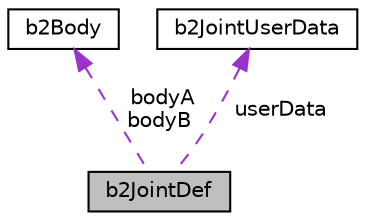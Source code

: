 digraph "b2JointDef"
{
 // LATEX_PDF_SIZE
  edge [fontname="Helvetica",fontsize="10",labelfontname="Helvetica",labelfontsize="10"];
  node [fontname="Helvetica",fontsize="10",shape=record];
  Node1 [label="b2JointDef",height=0.2,width=0.4,color="black", fillcolor="grey75", style="filled", fontcolor="black",tooltip="Joint definitions are used to construct joints."];
  Node2 -> Node1 [dir="back",color="darkorchid3",fontsize="10",style="dashed",label=" bodyA\nbodyB" ];
  Node2 [label="b2Body",height=0.2,width=0.4,color="black", fillcolor="white", style="filled",URL="$classb2Body.html",tooltip="A rigid body. These are created via b2World::CreateBody."];
  Node3 -> Node1 [dir="back",color="darkorchid3",fontsize="10",style="dashed",label=" userData" ];
  Node3 [label="b2JointUserData",height=0.2,width=0.4,color="black", fillcolor="white", style="filled",URL="$structb2JointUserData.html",tooltip="You can define this to inject whatever data you want in b2Joint."];
}
